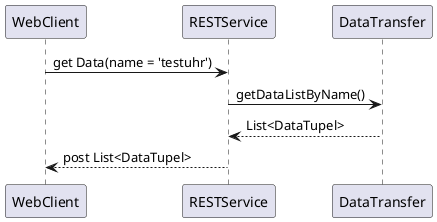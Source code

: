 @startuml 

''access data
WebClient -> RESTService : get Data(name = 'testuhr')
RESTService -> DataTransfer : getDataListByName()
RESTService <-- DataTransfer : List<DataTupel>
WebClient <-- RESTService : post List<DataTupel>

@enduml
